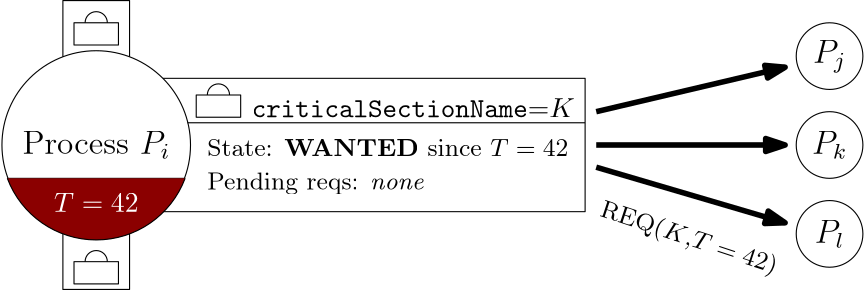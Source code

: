<?xml version="1.0"?>
<!DOCTYPE ipe SYSTEM "ipe.dtd">
<ipe version="70206" creator="Ipe 7.2.7">
<info created="D:20180502113833" modified="D:20180502114426"/>
<ipestyle name="basic">
<symbol name="arrow/arc(spx)">
<path stroke="sym-stroke" fill="sym-stroke" pen="sym-pen">
0 0 m
-1 0.333 l
-1 -0.333 l
h
</path>
</symbol>
<symbol name="arrow/farc(spx)">
<path stroke="sym-stroke" fill="white" pen="sym-pen">
0 0 m
-1 0.333 l
-1 -0.333 l
h
</path>
</symbol>
<symbol name="arrow/ptarc(spx)">
<path stroke="sym-stroke" fill="sym-stroke" pen="sym-pen">
0 0 m
-1 0.333 l
-0.8 0 l
-1 -0.333 l
h
</path>
</symbol>
<symbol name="arrow/fptarc(spx)">
<path stroke="sym-stroke" fill="white" pen="sym-pen">
0 0 m
-1 0.333 l
-0.8 0 l
-1 -0.333 l
h
</path>
</symbol>
<symbol name="mark/circle(sx)" transformations="translations">
<path fill="sym-stroke">
0.6 0 0 0.6 0 0 e
0.4 0 0 0.4 0 0 e
</path>
</symbol>
<symbol name="mark/disk(sx)" transformations="translations">
<path fill="sym-stroke">
0.6 0 0 0.6 0 0 e
</path>
</symbol>
<symbol name="mark/fdisk(sfx)" transformations="translations">
<group>
<path fill="sym-fill">
0.5 0 0 0.5 0 0 e
</path>
<path fill="sym-stroke" fillrule="eofill">
0.6 0 0 0.6 0 0 e
0.4 0 0 0.4 0 0 e
</path>
</group>
</symbol>
<symbol name="mark/box(sx)" transformations="translations">
<path fill="sym-stroke" fillrule="eofill">
-0.6 -0.6 m
0.6 -0.6 l
0.6 0.6 l
-0.6 0.6 l
h
-0.4 -0.4 m
0.4 -0.4 l
0.4 0.4 l
-0.4 0.4 l
h
</path>
</symbol>
<symbol name="mark/square(sx)" transformations="translations">
<path fill="sym-stroke">
-0.6 -0.6 m
0.6 -0.6 l
0.6 0.6 l
-0.6 0.6 l
h
</path>
</symbol>
<symbol name="mark/fsquare(sfx)" transformations="translations">
<group>
<path fill="sym-fill">
-0.5 -0.5 m
0.5 -0.5 l
0.5 0.5 l
-0.5 0.5 l
h
</path>
<path fill="sym-stroke" fillrule="eofill">
-0.6 -0.6 m
0.6 -0.6 l
0.6 0.6 l
-0.6 0.6 l
h
-0.4 -0.4 m
0.4 -0.4 l
0.4 0.4 l
-0.4 0.4 l
h
</path>
</group>
</symbol>
<symbol name="mark/cross(sx)" transformations="translations">
<group>
<path fill="sym-stroke">
-0.43 -0.57 m
0.57 0.43 l
0.43 0.57 l
-0.57 -0.43 l
h
</path>
<path fill="sym-stroke">
-0.43 0.57 m
0.57 -0.43 l
0.43 -0.57 l
-0.57 0.43 l
h
</path>
</group>
</symbol>
<symbol name="arrow/fnormal(spx)">
<path stroke="sym-stroke" fill="white" pen="sym-pen">
0 0 m
-1 0.333 l
-1 -0.333 l
h
</path>
</symbol>
<symbol name="arrow/pointed(spx)">
<path stroke="sym-stroke" fill="sym-stroke" pen="sym-pen">
0 0 m
-1 0.333 l
-0.8 0 l
-1 -0.333 l
h
</path>
</symbol>
<symbol name="arrow/fpointed(spx)">
<path stroke="sym-stroke" fill="white" pen="sym-pen">
0 0 m
-1 0.333 l
-0.8 0 l
-1 -0.333 l
h
</path>
</symbol>
<symbol name="arrow/linear(spx)">
<path stroke="sym-stroke" pen="sym-pen">
-1 0.333 m
0 0 l
-1 -0.333 l
</path>
</symbol>
<symbol name="arrow/fdouble(spx)">
<path stroke="sym-stroke" fill="white" pen="sym-pen">
0 0 m
-1 0.333 l
-1 -0.333 l
h
-1 0 m
-2 0.333 l
-2 -0.333 l
h
</path>
</symbol>
<symbol name="arrow/double(spx)">
<path stroke="sym-stroke" fill="sym-stroke" pen="sym-pen">
0 0 m
-1 0.333 l
-1 -0.333 l
h
-1 0 m
-2 0.333 l
-2 -0.333 l
h
</path>
</symbol>
<pen name="heavier" value="0.8"/>
<pen name="fat" value="1.2"/>
<pen name="ultrafat" value="2"/>
<symbolsize name="large" value="5"/>
<symbolsize name="small" value="2"/>
<symbolsize name="tiny" value="1.1"/>
<arrowsize name="large" value="10"/>
<arrowsize name="small" value="5"/>
<arrowsize name="tiny" value="3"/>
<color name="red" value="1 0 0"/>
<color name="green" value="0 1 0"/>
<color name="blue" value="0 0 1"/>
<color name="yellow" value="1 1 0"/>
<color name="orange" value="1 0.647 0"/>
<color name="gold" value="1 0.843 0"/>
<color name="purple" value="0.627 0.125 0.941"/>
<color name="gray" value="0.745"/>
<color name="brown" value="0.647 0.165 0.165"/>
<color name="navy" value="0 0 0.502"/>
<color name="pink" value="1 0.753 0.796"/>
<color name="seagreen" value="0.18 0.545 0.341"/>
<color name="turquoise" value="0.251 0.878 0.816"/>
<color name="violet" value="0.933 0.51 0.933"/>
<color name="darkblue" value="0 0 0.545"/>
<color name="darkcyan" value="0 0.545 0.545"/>
<color name="darkgray" value="0.663"/>
<color name="darkgreen" value="0 0.392 0"/>
<color name="darkmagenta" value="0.545 0 0.545"/>
<color name="darkorange" value="1 0.549 0"/>
<color name="darkred" value="0.545 0 0"/>
<color name="lightblue" value="0.678 0.847 0.902"/>
<color name="lightcyan" value="0.878 1 1"/>
<color name="lightgray" value="0.827"/>
<color name="lightgreen" value="0.565 0.933 0.565"/>
<color name="lightyellow" value="1 1 0.878"/>
<dashstyle name="dashed" value="[4] 0"/>
<dashstyle name="dotted" value="[1 3] 0"/>
<dashstyle name="dash dotted" value="[4 2 1 2] 0"/>
<dashstyle name="dash dot dotted" value="[4 2 1 2 1 2] 0"/>
<textsize name="large" value="\large"/>
<textsize name="Large" value="\Large"/>
<textsize name="LARGE" value="\LARGE"/>
<textsize name="huge" value="\huge"/>
<textsize name="Huge" value="\Huge"/>
<textsize name="small" value="\small"/>
<textsize name="footnote" value="\footnotesize"/>
<textsize name="tiny" value="\tiny"/>
<textstyle name="center" begin="\begin{center}" end="\end{center}"/>
<textstyle name="itemize" begin="\begin{itemize}" end="\end{itemize}"/>
<textstyle name="item" begin="\begin{itemize}\item{}" end="\end{itemize}"/>
<gridsize name="4 pts" value="4"/>
<gridsize name="8 pts (~3 mm)" value="8"/>
<gridsize name="16 pts (~6 mm)" value="16"/>
<gridsize name="32 pts (~12 mm)" value="32"/>
<gridsize name="10 pts (~3.5 mm)" value="10"/>
<gridsize name="20 pts (~7 mm)" value="20"/>
<gridsize name="14 pts (~5 mm)" value="14"/>
<gridsize name="28 pts (~10 mm)" value="28"/>
<gridsize name="56 pts (~20 mm)" value="56"/>
<anglesize name="90 deg" value="90"/>
<anglesize name="60 deg" value="60"/>
<anglesize name="45 deg" value="45"/>
<anglesize name="30 deg" value="30"/>
<anglesize name="22.5 deg" value="22.5"/>
<opacity name="10%" value="0.1"/>
<opacity name="30%" value="0.3"/>
<opacity name="50%" value="0.5"/>
<opacity name="75%" value="0.75"/>
<tiling name="falling" angle="-60" step="4" width="1"/>
<tiling name="rising" angle="30" step="4" width="1"/>
</ipestyle>
<page>
<layer name="alpha"/>
<view layers="alpha" active="alpha"/>
<text layer="alpha" matrix="1 0 0 1 28 -64" transformations="translations" pos="68 808" stroke="black" type="label" width="53.164" height="8.173" depth="1.79" halign="center" valign="center" size="large">Process $P_i$</text>
<text matrix="1 0 0 1 68 -60" transformations="translations" pos="68 788" stroke="black" type="label" width="78.537" height="6.23" depth="1.74" valign="baseline" size="small">Pending reqs: \textit{none}</text>
<text matrix="1 0 0 1 68 -48" transformations="translations" pos="68 788" stroke="black" type="label" width="130.002" height="6.152" depth="0" valign="baseline" size="small">State: \textbf{WANTED} since $T=42$</text>
<path matrix="1 0 0 1 64 -66" stroke="black">
68 828 m
68 820 l
84 820 l
84 828 l
h
</path>
<path matrix="1 0 0 1 64 -66" stroke="black">
72 828 m
4 0 0 -4 76 828 80 828 a
</path>
<text matrix="1 0 0 1 64 -66" transformations="translations" pos="88 820" stroke="black" type="label" width="116.299" height="6.808" depth="0" valign="baseline">\texttt{criticalSectionName}=$K$</text>
<path matrix="1 0 0 1 0 -48" stroke="black">
33.9411 0 0 33.9411 96 792 e
</path>
<path matrix="1 0 0 1 0 -48" stroke="black">
120 816 m
272 816 l
272 800 l
128.985 800 l
272 800 l
272 768 l
120 768 l
</path>
<path matrix="1 0 0 1 20 -126" stroke="black">
68 828 m
68 820 l
84 820 l
84 828 l
h
</path>
<path matrix="1 0 0 1 20 -126" stroke="black">
72 828 m
4 0 0 -4 76 828 80 828 a
</path>
<path matrix="1 0 0 1 20 -40" stroke="black">
68 828 m
68 820 l
84 820 l
84 828 l
h
</path>
<path matrix="1 0 0 1 20 -40" stroke="black">
72 828 m
4 0 0 -4 76 828 80 828 a
</path>
<path stroke="black">
84 775.749 m
84 796 l
108 796 l
108 775.749 l
</path>
<path stroke="black">
84 712.251 m
84 692 l
108 692 l
108 712 l
</path>
<path stroke="black">
12 0 0 12 360 776 e
</path>
<path stroke="black">
12 0 0 12 360 744 e
</path>
<path stroke="black">
12 0 0 12 360 712 e
</path>
<text matrix="1 0 0 1 292 -32" transformations="translations" pos="68 808" stroke="black" type="label" width="11.927" height="8.172" depth="3.34" halign="center" valign="center" size="large">$P_j$</text>
<text matrix="1 0 0 1 292 -64" transformations="translations" pos="68 808" stroke="black" type="label" width="12.665" height="8.173" depth="1.79" halign="center" valign="center" size="large" style="math">P_k</text>
<text matrix="1 0 0 1 292 -96" transformations="translations" pos="68 808" stroke="black" type="label" width="10.666" height="8.173" depth="1.79" halign="center" valign="center" size="large" style="math">P_l</text>
<path stroke="black">
64 732 m
128 732 l
</path>
<path stroke="black" fill="darkred">
64 732 m
34.176 0 0 34.176 96 744 128 732 a
</path>
<text matrix="1 0 0 1 28 -88" transformations="translations" pos="68 808" stroke="white" type="label" width="30.452" height="6.808" depth="0" halign="center" valign="bottom" style="math">T=42</text>
<path stroke="black" fill="darkred" pen="ultrafat" arrow="normal/normal">
276 756 m
344 772 l
</path>
<path stroke="black" fill="darkred" pen="ultrafat" arrow="normal/normal">
276 744 m
344 744 l
</path>
<path stroke="black" fill="darkred" pen="ultrafat" arrow="normal/normal">
276 736 m
344 716 l
</path>
<text matrix="0.949585 -0.313509 0.313509 0.949585 -234.737 74.5016" pos="284 772" stroke="black" type="label" width="66.549" height="6.726" depth="2.24" valign="baseline" size="small">REQ($K$,$T=42$)</text>
</page>
</ipe>
